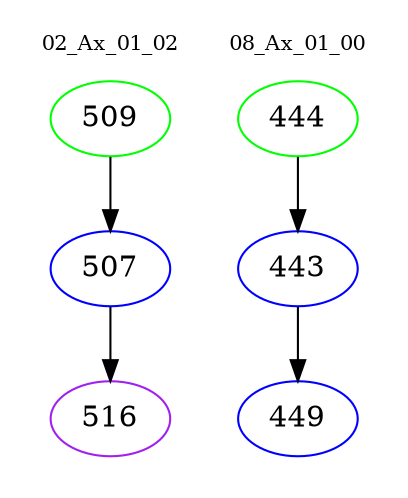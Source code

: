 digraph{
subgraph cluster_0 {
color = white
label = "02_Ax_01_02";
fontsize=10;
T0_509 [label="509", color="green"]
T0_509 -> T0_507 [color="black"]
T0_507 [label="507", color="blue"]
T0_507 -> T0_516 [color="black"]
T0_516 [label="516", color="purple"]
}
subgraph cluster_1 {
color = white
label = "08_Ax_01_00";
fontsize=10;
T1_444 [label="444", color="green"]
T1_444 -> T1_443 [color="black"]
T1_443 [label="443", color="blue"]
T1_443 -> T1_449 [color="black"]
T1_449 [label="449", color="blue"]
}
}
